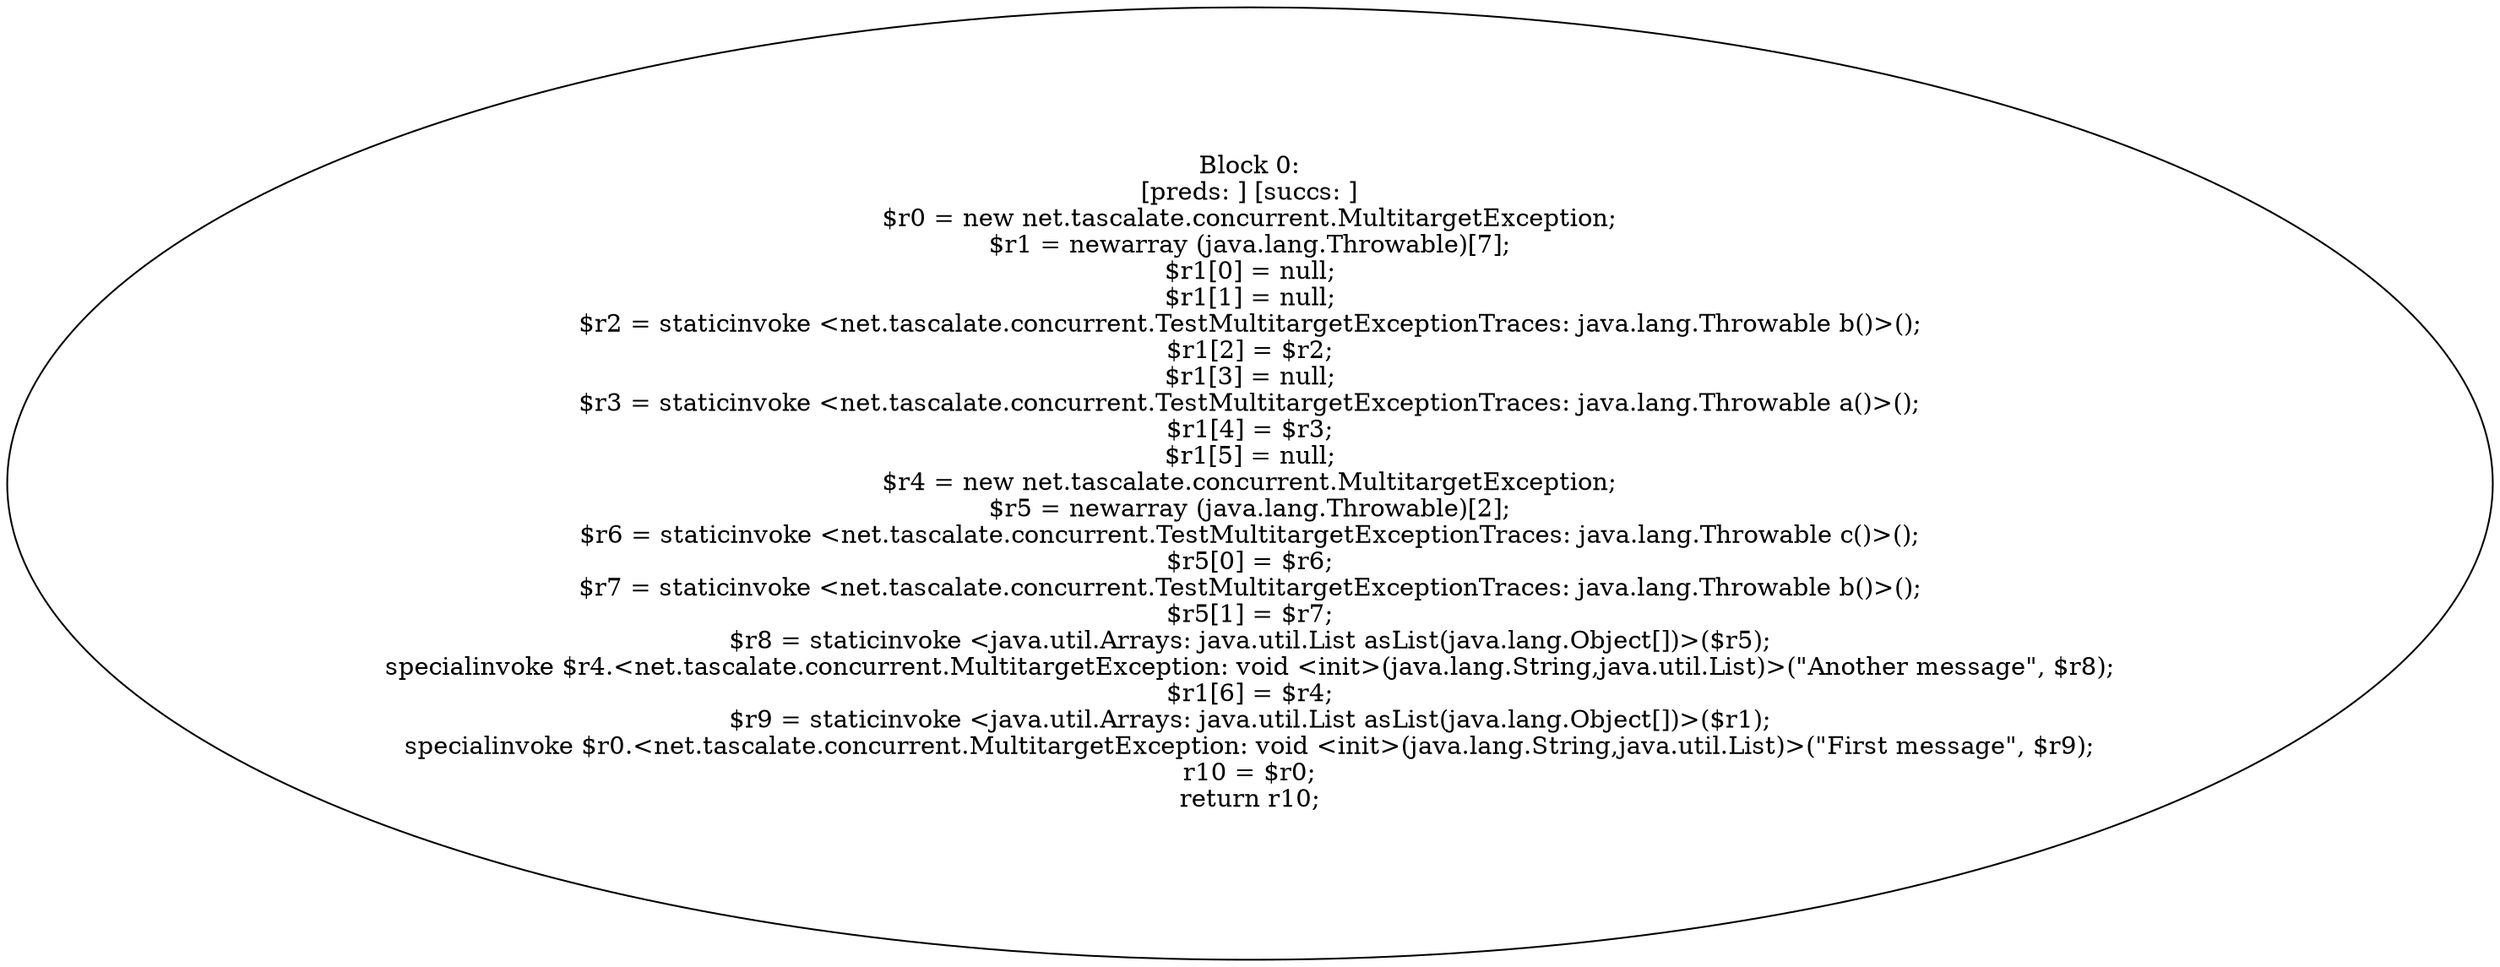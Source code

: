 digraph "unitGraph" {
    "Block 0:
[preds: ] [succs: ]
$r0 = new net.tascalate.concurrent.MultitargetException;
$r1 = newarray (java.lang.Throwable)[7];
$r1[0] = null;
$r1[1] = null;
$r2 = staticinvoke <net.tascalate.concurrent.TestMultitargetExceptionTraces: java.lang.Throwable b()>();
$r1[2] = $r2;
$r1[3] = null;
$r3 = staticinvoke <net.tascalate.concurrent.TestMultitargetExceptionTraces: java.lang.Throwable a()>();
$r1[4] = $r3;
$r1[5] = null;
$r4 = new net.tascalate.concurrent.MultitargetException;
$r5 = newarray (java.lang.Throwable)[2];
$r6 = staticinvoke <net.tascalate.concurrent.TestMultitargetExceptionTraces: java.lang.Throwable c()>();
$r5[0] = $r6;
$r7 = staticinvoke <net.tascalate.concurrent.TestMultitargetExceptionTraces: java.lang.Throwable b()>();
$r5[1] = $r7;
$r8 = staticinvoke <java.util.Arrays: java.util.List asList(java.lang.Object[])>($r5);
specialinvoke $r4.<net.tascalate.concurrent.MultitargetException: void <init>(java.lang.String,java.util.List)>(\"Another message\", $r8);
$r1[6] = $r4;
$r9 = staticinvoke <java.util.Arrays: java.util.List asList(java.lang.Object[])>($r1);
specialinvoke $r0.<net.tascalate.concurrent.MultitargetException: void <init>(java.lang.String,java.util.List)>(\"First message\", $r9);
r10 = $r0;
return r10;
"
}
